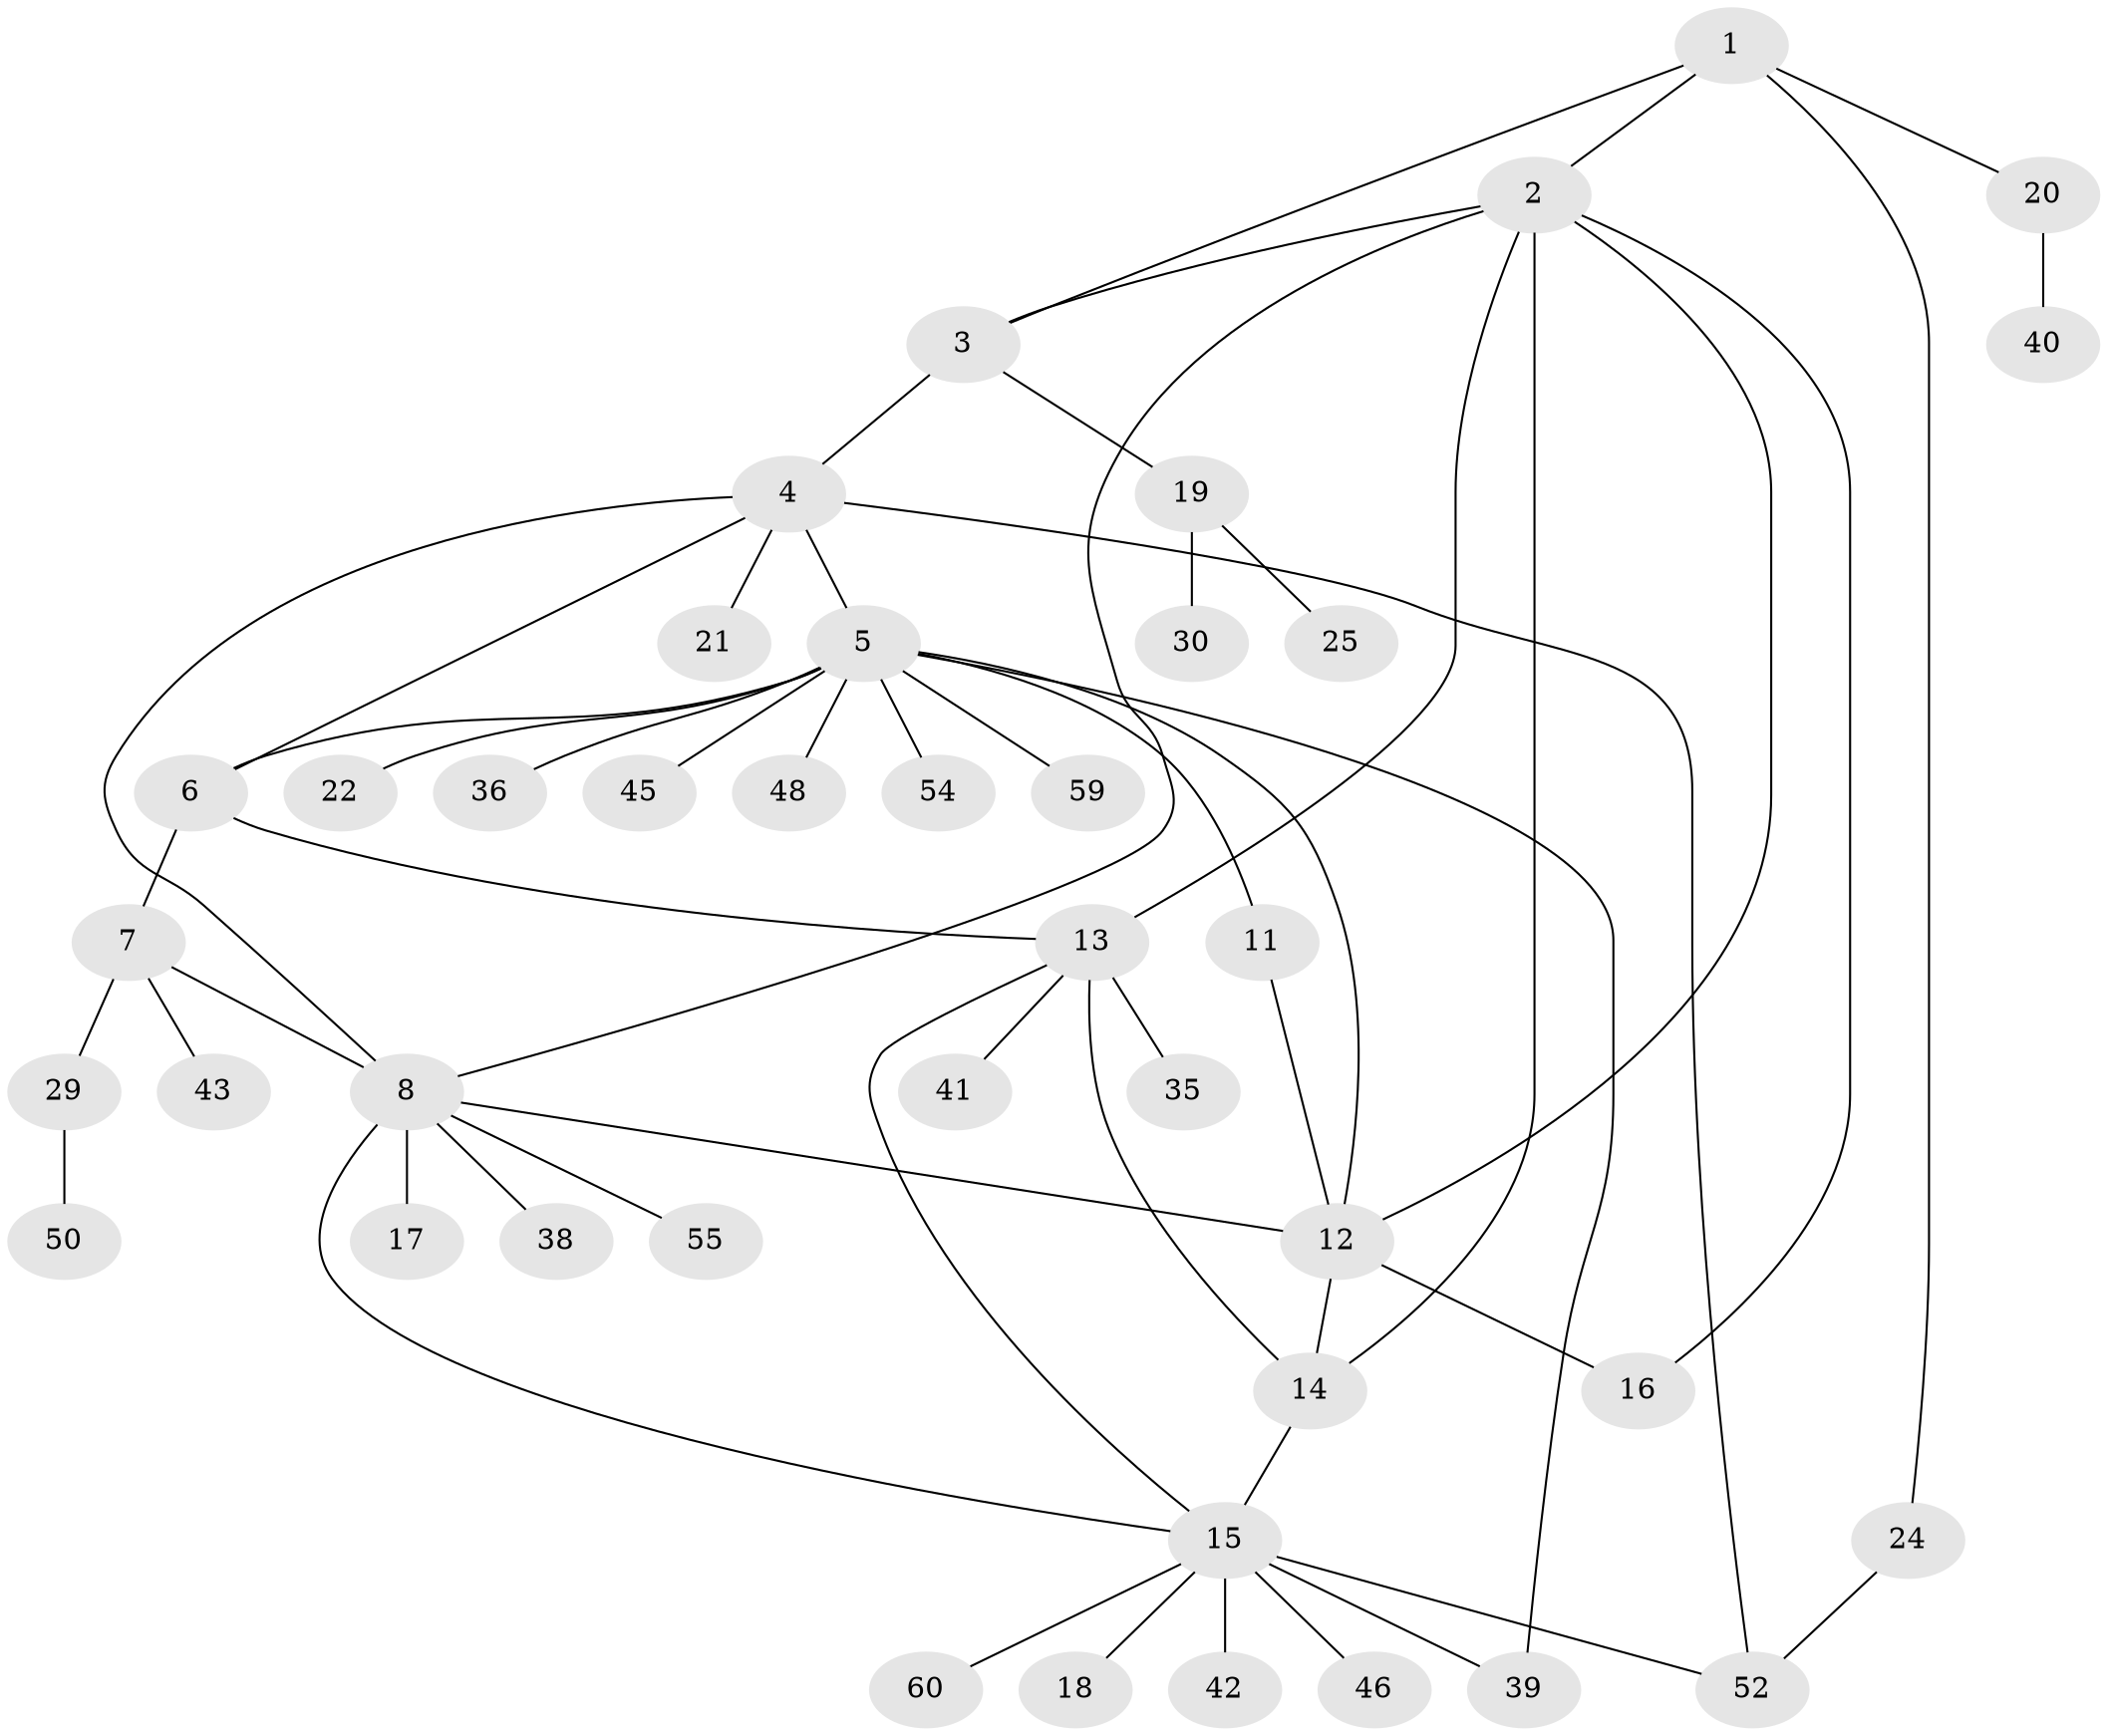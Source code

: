 // Generated by graph-tools (version 1.1) at 2025/24/03/03/25 07:24:15]
// undirected, 41 vertices, 56 edges
graph export_dot {
graph [start="1"]
  node [color=gray90,style=filled];
  1 [super="+32"];
  2 [super="+23"];
  3 [super="+49"];
  4 [super="+56"];
  5 [super="+10"];
  6;
  7 [super="+27"];
  8 [super="+9"];
  11 [super="+53"];
  12;
  13 [super="+33"];
  14 [super="+34"];
  15 [super="+26"];
  16 [super="+31"];
  17 [super="+28"];
  18;
  19 [super="+37"];
  20 [super="+47"];
  21;
  22;
  24 [super="+51"];
  25;
  29;
  30;
  35;
  36 [super="+44"];
  38;
  39;
  40;
  41;
  42;
  43;
  45;
  46;
  48;
  50 [super="+57"];
  52 [super="+58"];
  54;
  55;
  59;
  60;
  1 -- 2;
  1 -- 3;
  1 -- 20;
  1 -- 24;
  2 -- 3;
  2 -- 12;
  2 -- 14;
  2 -- 16;
  2 -- 13;
  2 -- 8;
  3 -- 4;
  3 -- 19;
  4 -- 5;
  4 -- 6;
  4 -- 21;
  4 -- 8;
  4 -- 52;
  5 -- 6;
  5 -- 39;
  5 -- 45;
  5 -- 48;
  5 -- 59;
  5 -- 36;
  5 -- 54;
  5 -- 22;
  5 -- 11;
  5 -- 12;
  6 -- 7;
  6 -- 13 [weight=2];
  7 -- 8 [weight=2];
  7 -- 29;
  7 -- 43;
  8 -- 15;
  8 -- 17;
  8 -- 38;
  8 -- 55;
  8 -- 12;
  11 -- 12;
  12 -- 14;
  12 -- 16;
  13 -- 14;
  13 -- 15;
  13 -- 35;
  13 -- 41;
  14 -- 15;
  15 -- 18;
  15 -- 39;
  15 -- 42;
  15 -- 46;
  15 -- 52;
  15 -- 60;
  19 -- 25;
  19 -- 30;
  20 -- 40;
  24 -- 52;
  29 -- 50;
}
